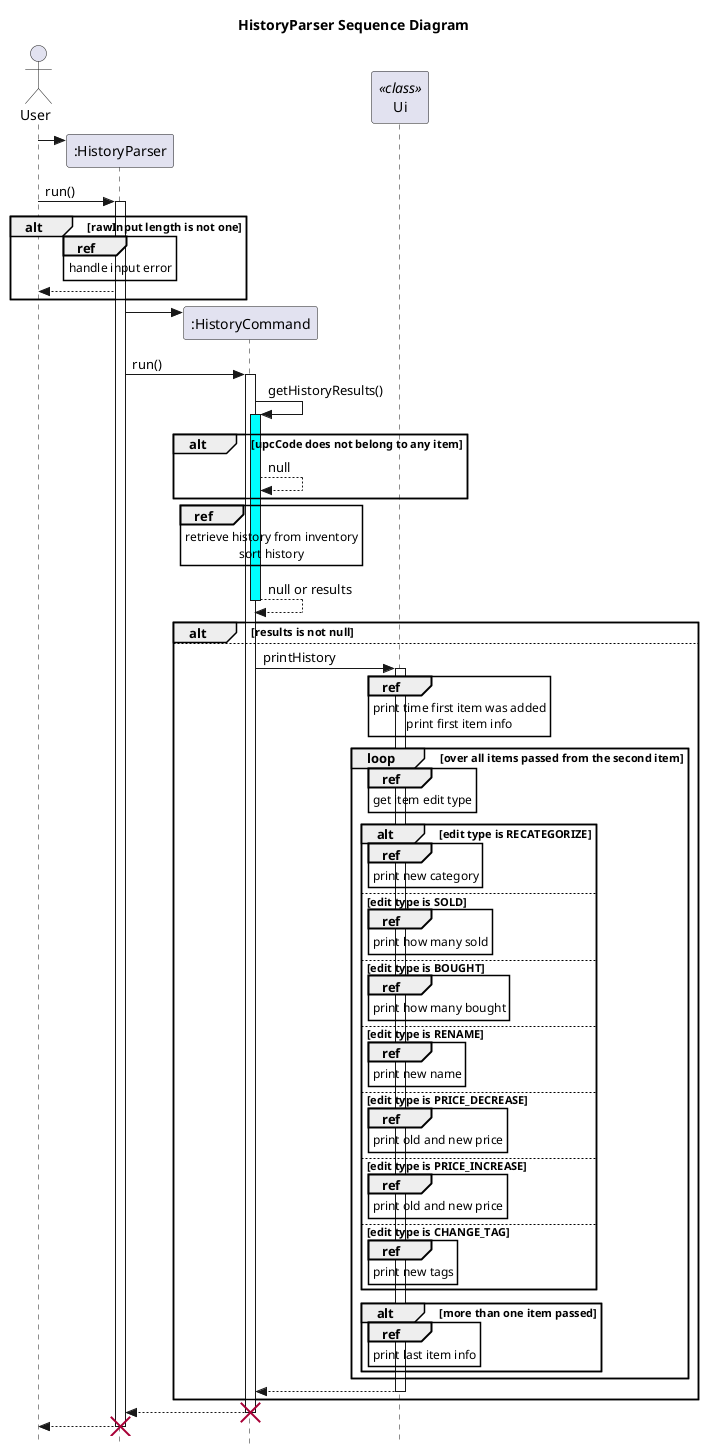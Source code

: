 @startuml
'https://plantuml.com/sequence-diagram
title HistoryParser Sequence Diagram

skinparam style strictuml
actor User
User -> ":HistoryParser"**

User -> ":HistoryParser": run()
activate ":HistoryParser"
alt rawInput length is not one
    ref over ":HistoryParser"
        handle input error
    end ref
    ":HistoryParser" --> User
end
":HistoryParser" -> ":HistoryCommand"**

":HistoryParser" -> ":HistoryCommand": run()
activate ":HistoryCommand"
":HistoryCommand" -> ":HistoryCommand": getHistoryResults()
activate ":HistoryCommand" #cyan
alt upcCode does not belong to any item
    ":HistoryCommand" --> ":HistoryCommand": null
end
ref over ":HistoryCommand"
    retrieve history from inventory
    sort history
end ref
return null or results
participant "Ui" <<class>>
alt results is not null
else
":HistoryCommand" -> "Ui": printHistory
activate "Ui"
ref over "Ui"
    print time first item was added
    print first item info
end ref
loop over all items passed from the second item
    ref over "Ui"
        get item edit type
    end ref
    alt edit type is RECATEGORIZE
        ref over "Ui"
            print new category
        end ref
    else edit type is SOLD
        ref over "Ui"
            print how many sold
        end ref
    else edit type is BOUGHT
        ref over "Ui"
            print how many bought
        end ref
    else edit type is RENAME
        ref over "Ui"
            print new name
        end ref
    else edit type is PRICE_DECREASE
        ref over "Ui"
            print old and new price
        end ref
    else edit type is PRICE_INCREASE
        ref over "Ui"
            print old and new price
        end ref
    else edit type is CHANGE_TAG
        ref over "Ui"
            print new tags
        end ref
    end
    alt more than one item passed
        ref over "Ui"
            print last item info
        end ref
    end
end
return
end
return
destroy ":HistoryCommand"
return
destroy ":HistoryParser"
@enduml